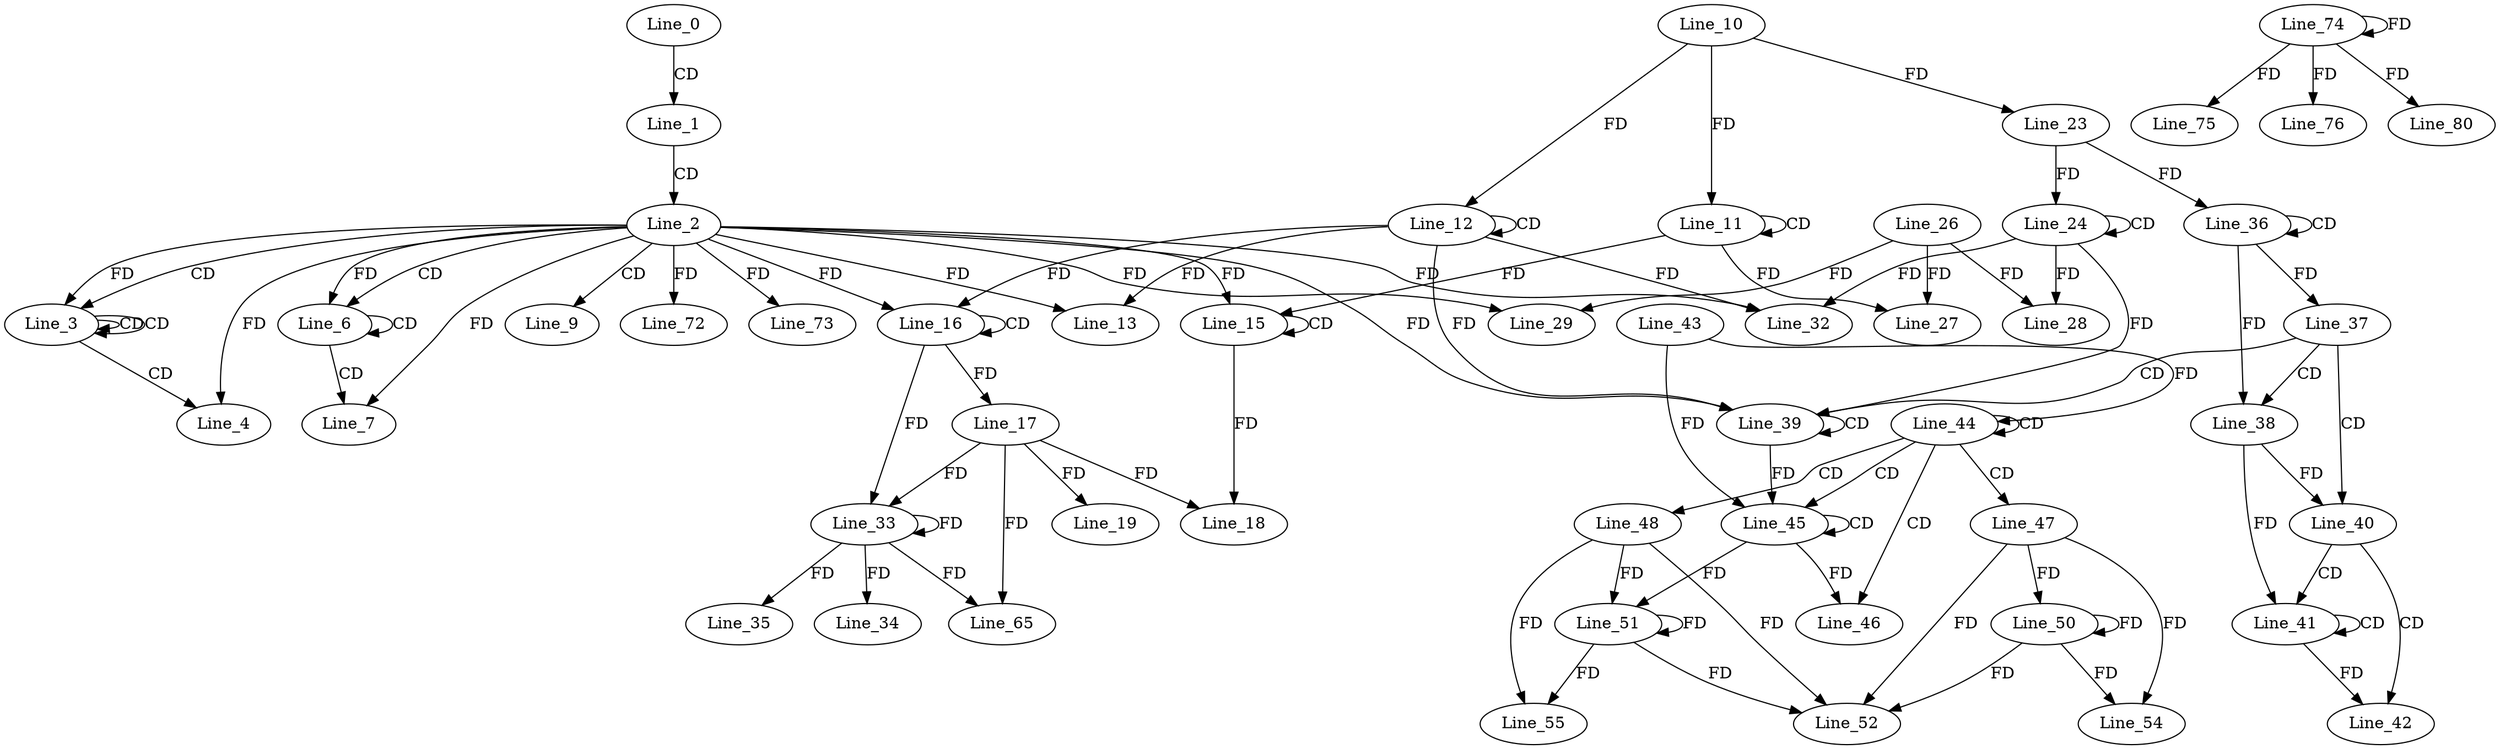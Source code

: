 digraph G {
  Line_0;
  Line_1;
  Line_2;
  Line_3;
  Line_3;
  Line_3;
  Line_4;
  Line_6;
  Line_6;
  Line_7;
  Line_9;
  Line_11;
  Line_11;
  Line_10;
  Line_12;
  Line_12;
  Line_13;
  Line_13;
  Line_15;
  Line_15;
  Line_16;
  Line_16;
  Line_16;
  Line_16;
  Line_17;
  Line_17;
  Line_18;
  Line_19;
  Line_23;
  Line_24;
  Line_24;
  Line_23;
  Line_26;
  Line_27;
  Line_28;
  Line_29;
  Line_32;
  Line_32;
  Line_33;
  Line_33;
  Line_34;
  Line_35;
  Line_36;
  Line_36;
  Line_37;
  Line_37;
  Line_38;
  Line_38;
  Line_39;
  Line_39;
  Line_39;
  Line_39;
  Line_40;
  Line_40;
  Line_40;
  Line_41;
  Line_41;
  Line_42;
  Line_43;
  Line_44;
  Line_44;
  Line_44;
  Line_44;
  Line_45;
  Line_45;
  Line_45;
  Line_46;
  Line_47;
  Line_48;
  Line_50;
  Line_51;
  Line_51;
  Line_51;
  Line_52;
  Line_54;
  Line_55;
  Line_65;
  Line_72;
  Line_73;
  Line_74;
  Line_74;
  Line_75;
  Line_76;
  Line_80;
  Line_0 -> Line_1 [ label="CD" ];
  Line_1 -> Line_2 [ label="CD" ];
  Line_2 -> Line_3 [ label="CD" ];
  Line_3 -> Line_3 [ label="CD" ];
  Line_3 -> Line_3 [ label="CD" ];
  Line_2 -> Line_3 [ label="FD" ];
  Line_3 -> Line_4 [ label="CD" ];
  Line_2 -> Line_4 [ label="FD" ];
  Line_2 -> Line_6 [ label="CD" ];
  Line_6 -> Line_6 [ label="CD" ];
  Line_2 -> Line_6 [ label="FD" ];
  Line_6 -> Line_7 [ label="CD" ];
  Line_2 -> Line_7 [ label="FD" ];
  Line_2 -> Line_9 [ label="CD" ];
  Line_11 -> Line_11 [ label="CD" ];
  Line_10 -> Line_11 [ label="FD" ];
  Line_12 -> Line_12 [ label="CD" ];
  Line_10 -> Line_12 [ label="FD" ];
  Line_2 -> Line_13 [ label="FD" ];
  Line_12 -> Line_13 [ label="FD" ];
  Line_15 -> Line_15 [ label="CD" ];
  Line_2 -> Line_15 [ label="FD" ];
  Line_11 -> Line_15 [ label="FD" ];
  Line_16 -> Line_16 [ label="CD" ];
  Line_2 -> Line_16 [ label="FD" ];
  Line_12 -> Line_16 [ label="FD" ];
  Line_16 -> Line_17 [ label="FD" ];
  Line_17 -> Line_18 [ label="FD" ];
  Line_15 -> Line_18 [ label="FD" ];
  Line_17 -> Line_19 [ label="FD" ];
  Line_10 -> Line_23 [ label="FD" ];
  Line_24 -> Line_24 [ label="CD" ];
  Line_23 -> Line_24 [ label="FD" ];
  Line_26 -> Line_27 [ label="FD" ];
  Line_11 -> Line_27 [ label="FD" ];
  Line_26 -> Line_28 [ label="FD" ];
  Line_24 -> Line_28 [ label="FD" ];
  Line_2 -> Line_29 [ label="FD" ];
  Line_26 -> Line_29 [ label="FD" ];
  Line_2 -> Line_32 [ label="FD" ];
  Line_12 -> Line_32 [ label="FD" ];
  Line_24 -> Line_32 [ label="FD" ];
  Line_17 -> Line_33 [ label="FD" ];
  Line_33 -> Line_33 [ label="FD" ];
  Line_16 -> Line_33 [ label="FD" ];
  Line_33 -> Line_34 [ label="FD" ];
  Line_33 -> Line_35 [ label="FD" ];
  Line_36 -> Line_36 [ label="CD" ];
  Line_23 -> Line_36 [ label="FD" ];
  Line_36 -> Line_37 [ label="FD" ];
  Line_37 -> Line_38 [ label="CD" ];
  Line_36 -> Line_38 [ label="FD" ];
  Line_37 -> Line_39 [ label="CD" ];
  Line_39 -> Line_39 [ label="CD" ];
  Line_2 -> Line_39 [ label="FD" ];
  Line_12 -> Line_39 [ label="FD" ];
  Line_24 -> Line_39 [ label="FD" ];
  Line_37 -> Line_40 [ label="CD" ];
  Line_38 -> Line_40 [ label="FD" ];
  Line_40 -> Line_41 [ label="CD" ];
  Line_41 -> Line_41 [ label="CD" ];
  Line_38 -> Line_41 [ label="FD" ];
  Line_40 -> Line_42 [ label="CD" ];
  Line_41 -> Line_42 [ label="FD" ];
  Line_43 -> Line_44 [ label="FD" ];
  Line_44 -> Line_44 [ label="CD" ];
  Line_44 -> Line_45 [ label="CD" ];
  Line_45 -> Line_45 [ label="CD" ];
  Line_39 -> Line_45 [ label="FD" ];
  Line_43 -> Line_45 [ label="FD" ];
  Line_44 -> Line_46 [ label="CD" ];
  Line_45 -> Line_46 [ label="FD" ];
  Line_44 -> Line_47 [ label="CD" ];
  Line_44 -> Line_48 [ label="CD" ];
  Line_47 -> Line_50 [ label="FD" ];
  Line_50 -> Line_50 [ label="FD" ];
  Line_48 -> Line_51 [ label="FD" ];
  Line_51 -> Line_51 [ label="FD" ];
  Line_45 -> Line_51 [ label="FD" ];
  Line_47 -> Line_52 [ label="FD" ];
  Line_50 -> Line_52 [ label="FD" ];
  Line_48 -> Line_52 [ label="FD" ];
  Line_51 -> Line_52 [ label="FD" ];
  Line_47 -> Line_54 [ label="FD" ];
  Line_50 -> Line_54 [ label="FD" ];
  Line_48 -> Line_55 [ label="FD" ];
  Line_51 -> Line_55 [ label="FD" ];
  Line_17 -> Line_65 [ label="FD" ];
  Line_33 -> Line_65 [ label="FD" ];
  Line_2 -> Line_72 [ label="FD" ];
  Line_2 -> Line_73 [ label="FD" ];
  Line_74 -> Line_74 [ label="FD" ];
  Line_74 -> Line_75 [ label="FD" ];
  Line_74 -> Line_76 [ label="FD" ];
  Line_74 -> Line_80 [ label="FD" ];
}
